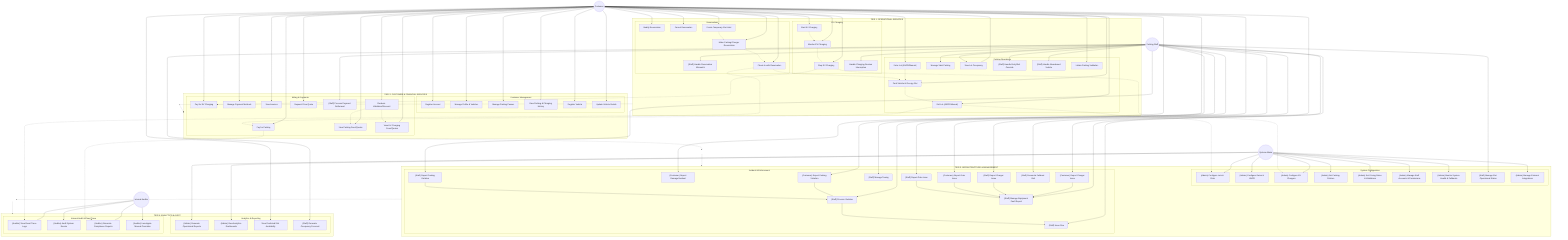 graph TD
    %% Actors positioned at top
    Customer((Customer))
    ParkingStaff((Parking Staff))
    SystemAdmin((System Admin))
    Auditor((Internal Auditor))

    %% ===== TIER 1: OPERATIONAL SERVICES =====
    subgraph Tier1["TIER 1: OPERATIONAL SERVICES"]
        direction TB
        subgraph ParkingOps["Parking Operations"]
            UC_EnterLot["Enter Lot (ANPR/Manual)"]
            UC_ParkVehicle["Park Vehicle & Occupy Slot"]
            UC_ExitLot["Exit Lot (ANPR/Manual)"]
            UC_ManageValet["Manage Valet Parking"]
            UC_ViewLotOccupancy["View Lot Occupancy"]
            UC_Staff_HandleManualOverride["(Staff) Handle Entry/Exit Override"]
            UC_HandleAbandonedVehicle["(Staff) Handle Abandoned Vehicle"]
            UC_InitiateParkingValidation["Initiate Parking Validation"]
        end

        subgraph EVCharging["EV Charging"]
            UC_StartEVCharge["Start EV Charging"]
            UC_MonitorEVCharge["Monitor EV Charging"]
            UC_StopEVCharge["Stop EV Charging"]
            UC_HandleSessionInterruption["Handle Charging Session Interruption"]
        end

        subgraph Reservations["Reservations"]
            UC_MakeReservation["Make Parking/Charger Reservation"]
            UC_ModifyReservation["Modify Reservation"]
            UC_CancelReservation["Cancel Reservation"]
            UC_CheckInReservation["Check-In with Reservation"]
            UC_CreateSlotHold["Create Temporary Slot Hold"]
            UC_HandleReservationMismatch["(Staff) Handle Reservation Mismatch"]
        end
    end

    %% ===== TIER 2: CUSTOMER & FINANCIAL SERVICES =====
    subgraph Tier2["TIER 2: CUSTOMER & FINANCIAL SERVICES"]
        direction TB
        subgraph CustomerMgmt["Customer Management"]
            UC_RegisterAccount["Register Account"]
            UC_ManageProfile["Manage Profile & Vehicles"]
            UC_ManagePasses["Manage Parking Passes"]
            UC_ViewHistory["View Parking & Charging History"]
            UC_RegisterVehicle["Register Vehicle"]
            UC_UpdateVehicleDetails["Update Vehicle Details"]
        end

        subgraph BillingPayments["Billing & Payments"]
            UC_ViewParkingFees["View Parking Fees/Quotes"]
            UC_PayForParking["Pay for Parking"]
            UC_ViewChargingFees["View EV Charging Fees/Quotes"]
            UC_PayForCharging["Pay for EV Charging"]
            UC_ManagePaymentMethods["Manage Payment Methods"]
            UC_ViewInvoices["View Invoices"]
            UC_RedeemValidation["Redeem Validation/Discount"]
            UC_RequestPriceQuote["Request Price Quote"]
            UC_ProcessPaymentSettlement["(Staff) Process Payment Settlement"]
        end
    end

    %% ===== TIER 3: INFRASTRUCTURE & MANAGEMENT =====
    subgraph Tier3["TIER 3: INFRASTRUCTURE & MANAGEMENT"]
        direction TB
        subgraph SystemConfig["System Configuration"]
            UC_Admin_ConfigLots["(Admin) Configure Lots & Slots"]
            UC_Admin_ConfigGates["(Admin) Configure Gates & ANPR"]
            UC_Admin_ConfigEVChargers["(Admin) Configure EV Chargers"]
            UC_Admin_SetParkingPolicies["(Admin) Set Parking Policies"]
            UC_Admin_SetPricingRules["(Admin) Set Pricing Rules & Validations"]
            UC_Admin_ManageStaffAccounts["(Admin) Manage Staff Accounts & Permissions"]
            UC_Admin_MonitorSystemHealth["(Admin) Monitor System Health & Fallbacks"]
            UC_Staff_ManageSlotOperationalStatus["(Staff) Manage Slot Operational Status"]
            UC_Admin_ManageExternalIntegrations["(Admin) Manage External Integrations"]
        end

        subgraph IncidentMgmt["Incident & Enforcement"]
            UC_Customer_ReportViolation["(Customer) Report Parking Violation"]
            UC_Customer_ReportDamageIncident["(Customer) Report Damage/Incident"]
            UC_Staff_ReportViolation["(Staff) Report Parking Violation"]
            UC_Staff_ProcessViolation["(Staff) Process Violation"]
            UC_Staff_IssueFine["(Staff) Issue Fine"]
            UC_Staff_ManageTowing["(Staff) Manage Towing"]
            UC_Staff_ManageEquipmentFault["(Staff) Manage Equipment Fault Report"]
            UC_Staff_ReportGateIssue["(Staff) Report Gate Issue"]
            UC_Customer_ReportGateIssue["(Customer) Report Gate Issue"]
            UC_Staff_ReportChargerIssue["(Staff) Report Charger Issue"]
            UC_Customer_ReportChargerIssue["(Customer) Report Charger Issue"]
            UC_Staff_ReconcileVisit["(Staff) Reconcile Fallback Visit"]
        end
    end

    %% ===== TIER 4: ANALYTICS & AUDIT =====
    subgraph Tier4["TIER 4: ANALYTICS & AUDIT"]
        direction TB
        subgraph Analytics["Analytics & Reporting"]
            UC_Admin_GenerateReports["(Admin) Generate Operational Reports"]
            UC_Admin_ViewAnalyticsDashboards["(Admin) View Analytics Dashboards"]
            UC_ViewPredictedAvailability["View Predicted Slot Availability"]
            UC_GenerateOccupancyForecast["(Staff) Generate Occupancy Forecast"]
        end

        subgraph Audit["Internal Audit & Event Trace"]
            UC_Auditor_ViewEventTrace["(Auditor) View Event Trace Logs"]
            UC_Auditor_AuditSystemEvents["(Auditor) Audit System Events"]
            UC_Auditor_GenerateComplianceReports["(Auditor) Generate Compliance Reports"]
            UC_Auditor_InvestigateOverrides["(Auditor) Investigate Manual Overrides"]
        end
    end

    %% Force vertical layout by creating dependencies between tiers
    %% Tier1 ~~~ Tier2 %% Using invisible links for direct vertical stacking
    %% Tier2 ~~~ Tier3
    %% Tier3 ~~~ Tier4

    %% Create invisible spacer nodes to force vertical positioning
    TierSpacer1[" "]:::spacer
    TierSpacer2[" "]:::spacer  
    TierSpacer3[" "]:::spacer
    
    %% Force vertical dependencies between tiers using spacers
    Tier1 -.-> TierSpacer1
    TierSpacer1 -.-> Tier2
    Tier2 -.-> TierSpacer2
    TierSpacer2 -.-> Tier3
    Tier3 -.-> TierSpacer3
    TierSpacer3 -.-> Tier4

    %% Customer Interactions
    Customer --> UC_EnterLot
    Customer --> UC_ParkVehicle
    Customer --> UC_ExitLot
    Customer --> UC_StartEVCharge
    Customer --> UC_MonitorEVCharge
    Customer --> UC_StopEVCharge
    Customer --> UC_MakeReservation
    Customer --> UC_ModifyReservation
    Customer --> UC_CancelReservation
    Customer --> UC_CheckInReservation
    Customer --> UC_CreateSlotHold
    Customer --> UC_RegisterAccount
    Customer --> UC_ManageProfile
    Customer --> UC_ManagePasses
    Customer --> UC_ViewHistory
    Customer --> UC_RegisterVehicle
    Customer --> UC_UpdateVehicleDetails
    Customer --> UC_ViewParkingFees
    Customer --> UC_PayForParking
    Customer --> UC_ViewChargingFees
    Customer --> UC_PayForCharging
    Customer --> UC_ManagePaymentMethods
    Customer --> UC_ViewInvoices
    Customer --> UC_RedeemValidation
    Customer --> UC_RequestPriceQuote
    Customer --> UC_Customer_ReportViolation
    Customer --> UC_Customer_ReportDamageIncident
    Customer --> UC_ViewPredictedAvailability
    Customer --> UC_ViewLotOccupancy
    Customer --> UC_Customer_ReportChargerIssue
    Customer --> UC_Customer_ReportGateIssue
    Customer --> UC_InitiateParkingValidation

    %% Parking Staff Interactions
    ParkingStaff --> UC_ManageValet
    ParkingStaff --> UC_Staff_ReportGateIssue
    ParkingStaff --> UC_Staff_ReportChargerIssue
    ParkingStaff --> UC_Staff_ReportViolation
    ParkingStaff --> UC_Staff_ProcessViolation
    ParkingStaff --> UC_Staff_IssueFine
    ParkingStaff --> UC_Staff_ManageTowing
    ParkingStaff --> UC_Staff_ManageSlotOperationalStatus
    ParkingStaff --> UC_ViewLotOccupancy
    ParkingStaff --> UC_Staff_HandleManualOverride
    ParkingStaff --> UC_Staff_ReconcileVisit
    ParkingStaff --> UC_Staff_ManageEquipmentFault
    ParkingStaff --> UC_HandleAbandonedVehicle
    ParkingStaff --> UC_HandleSessionInterruption
    ParkingStaff --> UC_HandleReservationMismatch
    ParkingStaff --> UC_ProcessPaymentSettlement
    ParkingStaff --> UC_GenerateOccupancyForecast

    %% System Admin Interactions
    SystemAdmin --> UC_Admin_ConfigLots
    SystemAdmin --> UC_Admin_ConfigGates
    SystemAdmin --> UC_Admin_ConfigEVChargers
    SystemAdmin --> UC_Admin_SetParkingPolicies
    SystemAdmin --> UC_Admin_SetPricingRules
    SystemAdmin --> UC_Admin_ManageStaffAccounts
    SystemAdmin --> UC_Admin_MonitorSystemHealth
    SystemAdmin --> UC_Admin_GenerateReports
    SystemAdmin --> UC_Admin_ViewAnalyticsDashboards
    SystemAdmin --> UC_Admin_ManageExternalIntegrations

    %% Auditor Interactions
    Auditor --> UC_Auditor_ViewEventTrace
    Auditor --> UC_Auditor_AuditSystemEvents
    Auditor --> UC_Auditor_GenerateComplianceReports
    Auditor --> UC_Auditor_InvestigateOverrides

    %% Key Relationships
    UC_EnterLot -.-> UC_ParkVehicle
    UC_ParkVehicle -.-> UC_ExitLot
    UC_ExitLot -.-> UC_PayForParking
    
    UC_StartEVCharge -.-> UC_MonitorEVCharge
    UC_MonitorEVCharge -.-> UC_StopEVCharge
    UC_StopEVCharge -.-> UC_PayForCharging
    
    UC_MakeReservation -.-> UC_CheckInReservation
    UC_CheckInReservation -.-> UC_ParkVehicle
    UC_CreateSlotHold -.-> UC_MakeReservation

    UC_Customer_ReportViolation --> UC_Staff_ProcessViolation
    UC_Staff_ReportViolation --> UC_Staff_ProcessViolation
    UC_Staff_ProcessViolation --> UC_Staff_IssueFine

    UC_RedeemValidation -.-> UC_ViewParkingFees
    UC_RedeemValidation -.-> UC_ViewChargingFees

    UC_Customer_ReportChargerIssue --> UC_Staff_ManageEquipmentFault
    UC_Staff_ReportChargerIssue --> UC_Staff_ManageEquipmentFault
    UC_Customer_ReportGateIssue --> UC_Staff_ManageEquipmentFault
    UC_Staff_ReportGateIssue --> UC_Staff_ManageEquipmentFault

    %% Additional cross-tier relationships to enforce vertical flow (optional, can be adjusted)
    UC_ExitLot -.-> UC_Admin_ConfigLots 
    UC_PayForParking -.-> UC_Auditor_GenerateComplianceReports
    UC_StopEVCharge -.-> UC_Admin_ConfigEVChargers
    UC_CheckInReservation -.-> UC_Auditor_ViewEventTrace
    
    classDef spacer fill:transparent,stroke:transparent,color:transparent